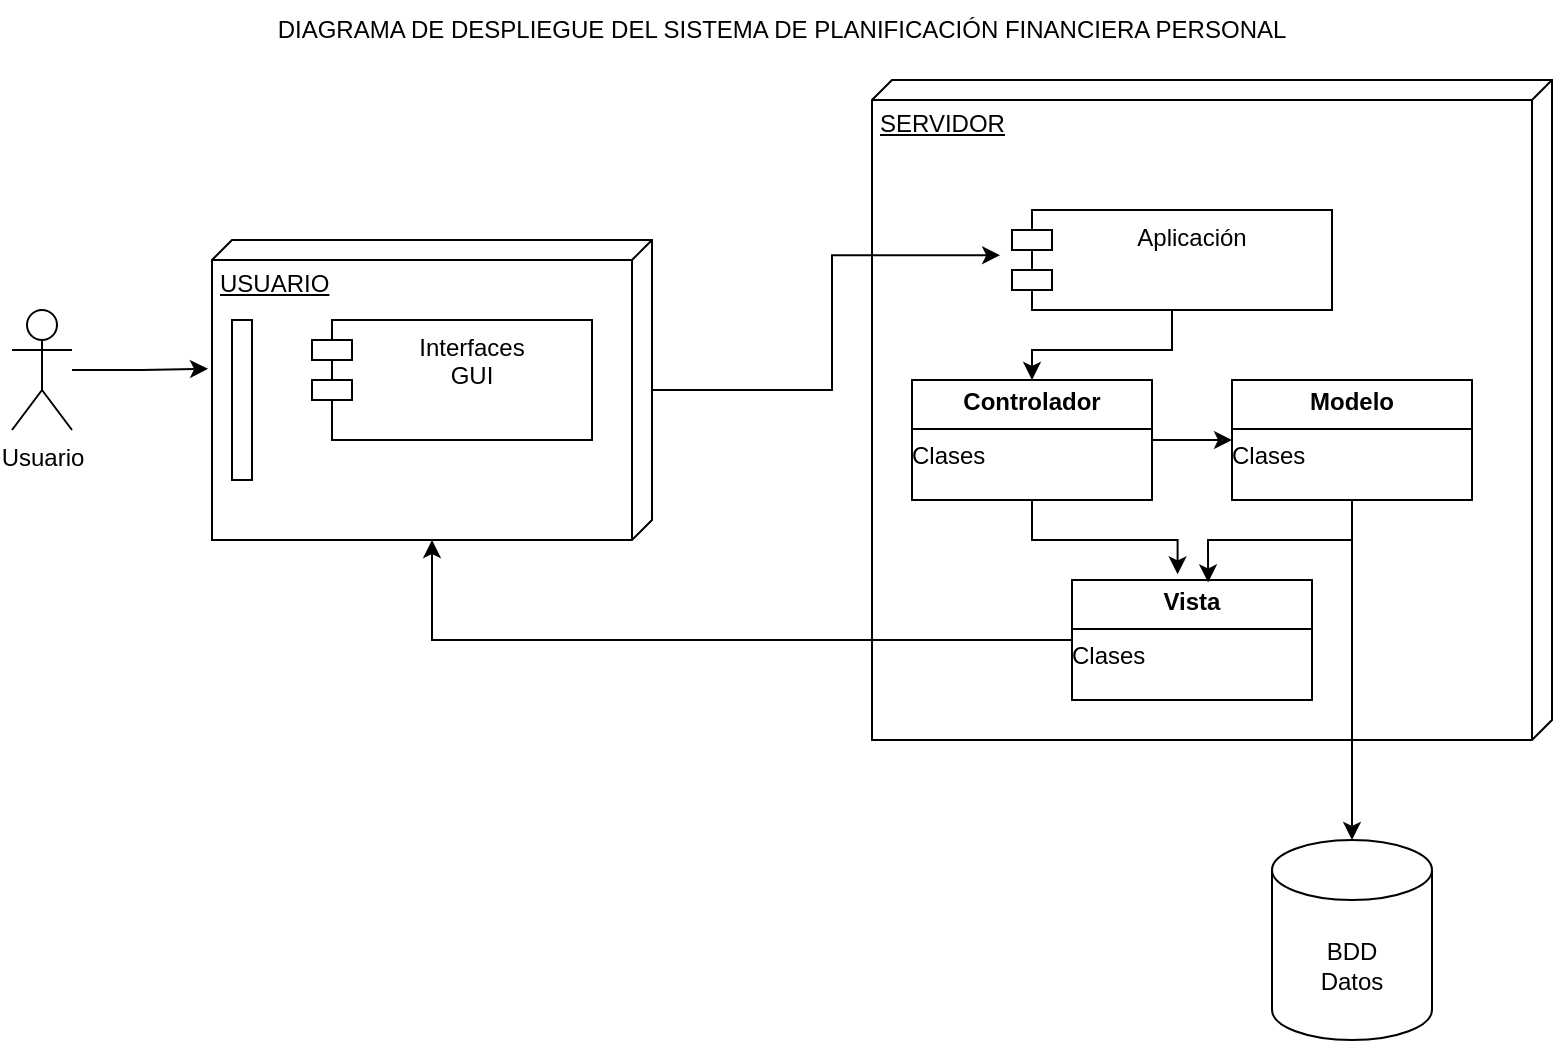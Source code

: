 <mxfile version="27.0.6">
  <diagram name="Page-1" id="sTWzcJT4MsOkPQKTEC2A">
    <mxGraphModel dx="1144" dy="621" grid="1" gridSize="10" guides="1" tooltips="1" connect="1" arrows="1" fold="1" page="1" pageScale="1" pageWidth="850" pageHeight="1100" math="0" shadow="0">
      <root>
        <mxCell id="0" />
        <mxCell id="1" parent="0" />
        <mxCell id="9c_cNqB-z3H9Ymf96pF2-4" value="USUARIO" style="verticalAlign=top;align=left;spacingTop=8;spacingLeft=2;spacingRight=12;shape=cube;size=10;direction=south;fontStyle=4;html=1;whiteSpace=wrap;" parent="1" vertex="1">
          <mxGeometry x="150" y="140" width="220" height="150" as="geometry" />
        </mxCell>
        <mxCell id="9c_cNqB-z3H9Ymf96pF2-6" value="&lt;div&gt;Interfaces&lt;/div&gt;&lt;div&gt;GUI&lt;/div&gt;" style="shape=module;align=left;spacingLeft=20;align=center;verticalAlign=top;whiteSpace=wrap;html=1;" parent="1" vertex="1">
          <mxGeometry x="200" y="180" width="140" height="60" as="geometry" />
        </mxCell>
        <mxCell id="9c_cNqB-z3H9Ymf96pF2-8" value="Usuario" style="shape=umlActor;verticalLabelPosition=bottom;verticalAlign=top;html=1;" parent="1" vertex="1">
          <mxGeometry x="50" y="175" width="30" height="60" as="geometry" />
        </mxCell>
        <mxCell id="9c_cNqB-z3H9Ymf96pF2-9" style="edgeStyle=orthogonalEdgeStyle;rounded=0;orthogonalLoop=1;jettySize=auto;html=1;entryX=0.429;entryY=1.009;entryDx=0;entryDy=0;entryPerimeter=0;" parent="1" source="9c_cNqB-z3H9Ymf96pF2-8" target="9c_cNqB-z3H9Ymf96pF2-4" edge="1">
          <mxGeometry relative="1" as="geometry" />
        </mxCell>
        <mxCell id="9c_cNqB-z3H9Ymf96pF2-11" value="SERVIDOR" style="verticalAlign=top;align=left;spacingTop=8;spacingLeft=2;spacingRight=12;shape=cube;size=10;direction=south;fontStyle=4;html=1;whiteSpace=wrap;" parent="1" vertex="1">
          <mxGeometry x="480" y="60" width="340" height="330" as="geometry" />
        </mxCell>
        <mxCell id="9c_cNqB-z3H9Ymf96pF2-19" style="edgeStyle=orthogonalEdgeStyle;rounded=0;orthogonalLoop=1;jettySize=auto;html=1;entryX=0.5;entryY=0;entryDx=0;entryDy=0;" parent="1" source="9c_cNqB-z3H9Ymf96pF2-12" target="9c_cNqB-z3H9Ymf96pF2-13" edge="1">
          <mxGeometry relative="1" as="geometry" />
        </mxCell>
        <mxCell id="9c_cNqB-z3H9Ymf96pF2-12" value="Aplicación" style="shape=module;align=left;spacingLeft=20;align=center;verticalAlign=top;whiteSpace=wrap;html=1;" parent="1" vertex="1">
          <mxGeometry x="550" y="125" width="160" height="50" as="geometry" />
        </mxCell>
        <mxCell id="9c_cNqB-z3H9Ymf96pF2-20" style="edgeStyle=orthogonalEdgeStyle;rounded=0;orthogonalLoop=1;jettySize=auto;html=1;entryX=0;entryY=0.5;entryDx=0;entryDy=0;" parent="1" source="9c_cNqB-z3H9Ymf96pF2-13" target="9c_cNqB-z3H9Ymf96pF2-15" edge="1">
          <mxGeometry relative="1" as="geometry" />
        </mxCell>
        <mxCell id="9c_cNqB-z3H9Ymf96pF2-13" value="&lt;p style=&quot;margin:0px;margin-top:4px;text-align:center;&quot;&gt;&lt;b&gt;Controlador&lt;/b&gt;&lt;/p&gt;&lt;hr size=&quot;1&quot; style=&quot;border-style:solid;&quot;&gt;&lt;div style=&quot;height:2px;&quot;&gt;Clases&lt;/div&gt;" style="verticalAlign=top;align=left;overflow=fill;html=1;whiteSpace=wrap;" parent="1" vertex="1">
          <mxGeometry x="500" y="210" width="120" height="60" as="geometry" />
        </mxCell>
        <mxCell id="9c_cNqB-z3H9Ymf96pF2-26" style="edgeStyle=orthogonalEdgeStyle;rounded=0;orthogonalLoop=1;jettySize=auto;html=1;" parent="1" source="9c_cNqB-z3H9Ymf96pF2-15" target="9c_cNqB-z3H9Ymf96pF2-23" edge="1">
          <mxGeometry relative="1" as="geometry" />
        </mxCell>
        <mxCell id="9c_cNqB-z3H9Ymf96pF2-15" value="&lt;p style=&quot;margin:0px;margin-top:4px;text-align:center;&quot;&gt;&lt;b&gt;Modelo&lt;/b&gt;&lt;/p&gt;&lt;hr size=&quot;1&quot; style=&quot;border-style:solid;&quot;&gt;&lt;div style=&quot;height:2px;&quot;&gt;Clases&lt;/div&gt;" style="verticalAlign=top;align=left;overflow=fill;html=1;whiteSpace=wrap;" parent="1" vertex="1">
          <mxGeometry x="660" y="210" width="120" height="60" as="geometry" />
        </mxCell>
        <mxCell id="9c_cNqB-z3H9Ymf96pF2-27" style="edgeStyle=orthogonalEdgeStyle;rounded=0;orthogonalLoop=1;jettySize=auto;html=1;" parent="1" source="9c_cNqB-z3H9Ymf96pF2-16" target="9c_cNqB-z3H9Ymf96pF2-4" edge="1">
          <mxGeometry relative="1" as="geometry" />
        </mxCell>
        <mxCell id="9c_cNqB-z3H9Ymf96pF2-16" value="&lt;p style=&quot;margin:0px;margin-top:4px;text-align:center;&quot;&gt;&lt;b&gt;Vista&lt;/b&gt;&lt;/p&gt;&lt;hr size=&quot;1&quot; style=&quot;border-style:solid;&quot;&gt;&lt;div style=&quot;height:2px;&quot;&gt;Clases&lt;/div&gt;" style="verticalAlign=top;align=left;overflow=fill;html=1;whiteSpace=wrap;" parent="1" vertex="1">
          <mxGeometry x="580" y="310" width="120" height="60" as="geometry" />
        </mxCell>
        <mxCell id="9c_cNqB-z3H9Ymf96pF2-17" value="" style="html=1;points=[[0,0,0,0,5],[0,1,0,0,-5],[1,0,0,0,5],[1,1,0,0,-5]];perimeter=orthogonalPerimeter;outlineConnect=0;targetShapes=umlLifeline;portConstraint=eastwest;newEdgeStyle={&quot;curved&quot;:0,&quot;rounded&quot;:0};" parent="1" vertex="1">
          <mxGeometry x="160" y="180" width="10" height="80" as="geometry" />
        </mxCell>
        <mxCell id="9c_cNqB-z3H9Ymf96pF2-18" style="edgeStyle=orthogonalEdgeStyle;rounded=0;orthogonalLoop=1;jettySize=auto;html=1;entryX=-0.037;entryY=0.452;entryDx=0;entryDy=0;entryPerimeter=0;" parent="1" source="9c_cNqB-z3H9Ymf96pF2-4" target="9c_cNqB-z3H9Ymf96pF2-12" edge="1">
          <mxGeometry relative="1" as="geometry" />
        </mxCell>
        <mxCell id="9c_cNqB-z3H9Ymf96pF2-21" style="edgeStyle=orthogonalEdgeStyle;rounded=0;orthogonalLoop=1;jettySize=auto;html=1;entryX=0.567;entryY=0.02;entryDx=0;entryDy=0;entryPerimeter=0;" parent="1" source="9c_cNqB-z3H9Ymf96pF2-15" target="9c_cNqB-z3H9Ymf96pF2-16" edge="1">
          <mxGeometry relative="1" as="geometry" />
        </mxCell>
        <mxCell id="9c_cNqB-z3H9Ymf96pF2-22" style="edgeStyle=orthogonalEdgeStyle;rounded=0;orthogonalLoop=1;jettySize=auto;html=1;entryX=0.44;entryY=-0.047;entryDx=0;entryDy=0;entryPerimeter=0;" parent="1" source="9c_cNqB-z3H9Ymf96pF2-13" target="9c_cNqB-z3H9Ymf96pF2-16" edge="1">
          <mxGeometry relative="1" as="geometry" />
        </mxCell>
        <mxCell id="9c_cNqB-z3H9Ymf96pF2-23" value="&lt;div&gt;BDD&lt;/div&gt;&lt;div&gt;Datos&lt;/div&gt;" style="shape=cylinder3;whiteSpace=wrap;html=1;boundedLbl=1;backgroundOutline=1;size=15;" parent="1" vertex="1">
          <mxGeometry x="680" y="440" width="80" height="100" as="geometry" />
        </mxCell>
        <mxCell id="dmggBoC71pHL4ylJLq7L-1" value="DIAGRAMA DE DESPLIEGUE DEL SISTEMA DE PLANIFICACIÓN FINANCIERA PERSONAL" style="text;html=1;align=center;verticalAlign=middle;whiteSpace=wrap;rounded=0;" vertex="1" parent="1">
          <mxGeometry x="130" y="20" width="610" height="30" as="geometry" />
        </mxCell>
      </root>
    </mxGraphModel>
  </diagram>
</mxfile>
